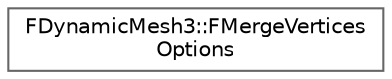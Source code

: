 digraph "Graphical Class Hierarchy"
{
 // INTERACTIVE_SVG=YES
 // LATEX_PDF_SIZE
  bgcolor="transparent";
  edge [fontname=Helvetica,fontsize=10,labelfontname=Helvetica,labelfontsize=10];
  node [fontname=Helvetica,fontsize=10,shape=box,height=0.2,width=0.4];
  rankdir="LR";
  Node0 [id="Node000000",label="FDynamicMesh3::FMergeVertices\lOptions",height=0.2,width=0.4,color="grey40", fillcolor="white", style="filled",URL="$dd/db6/structFDynamicMesh3_1_1FMergeVerticesOptions.html",tooltip=" "];
}
